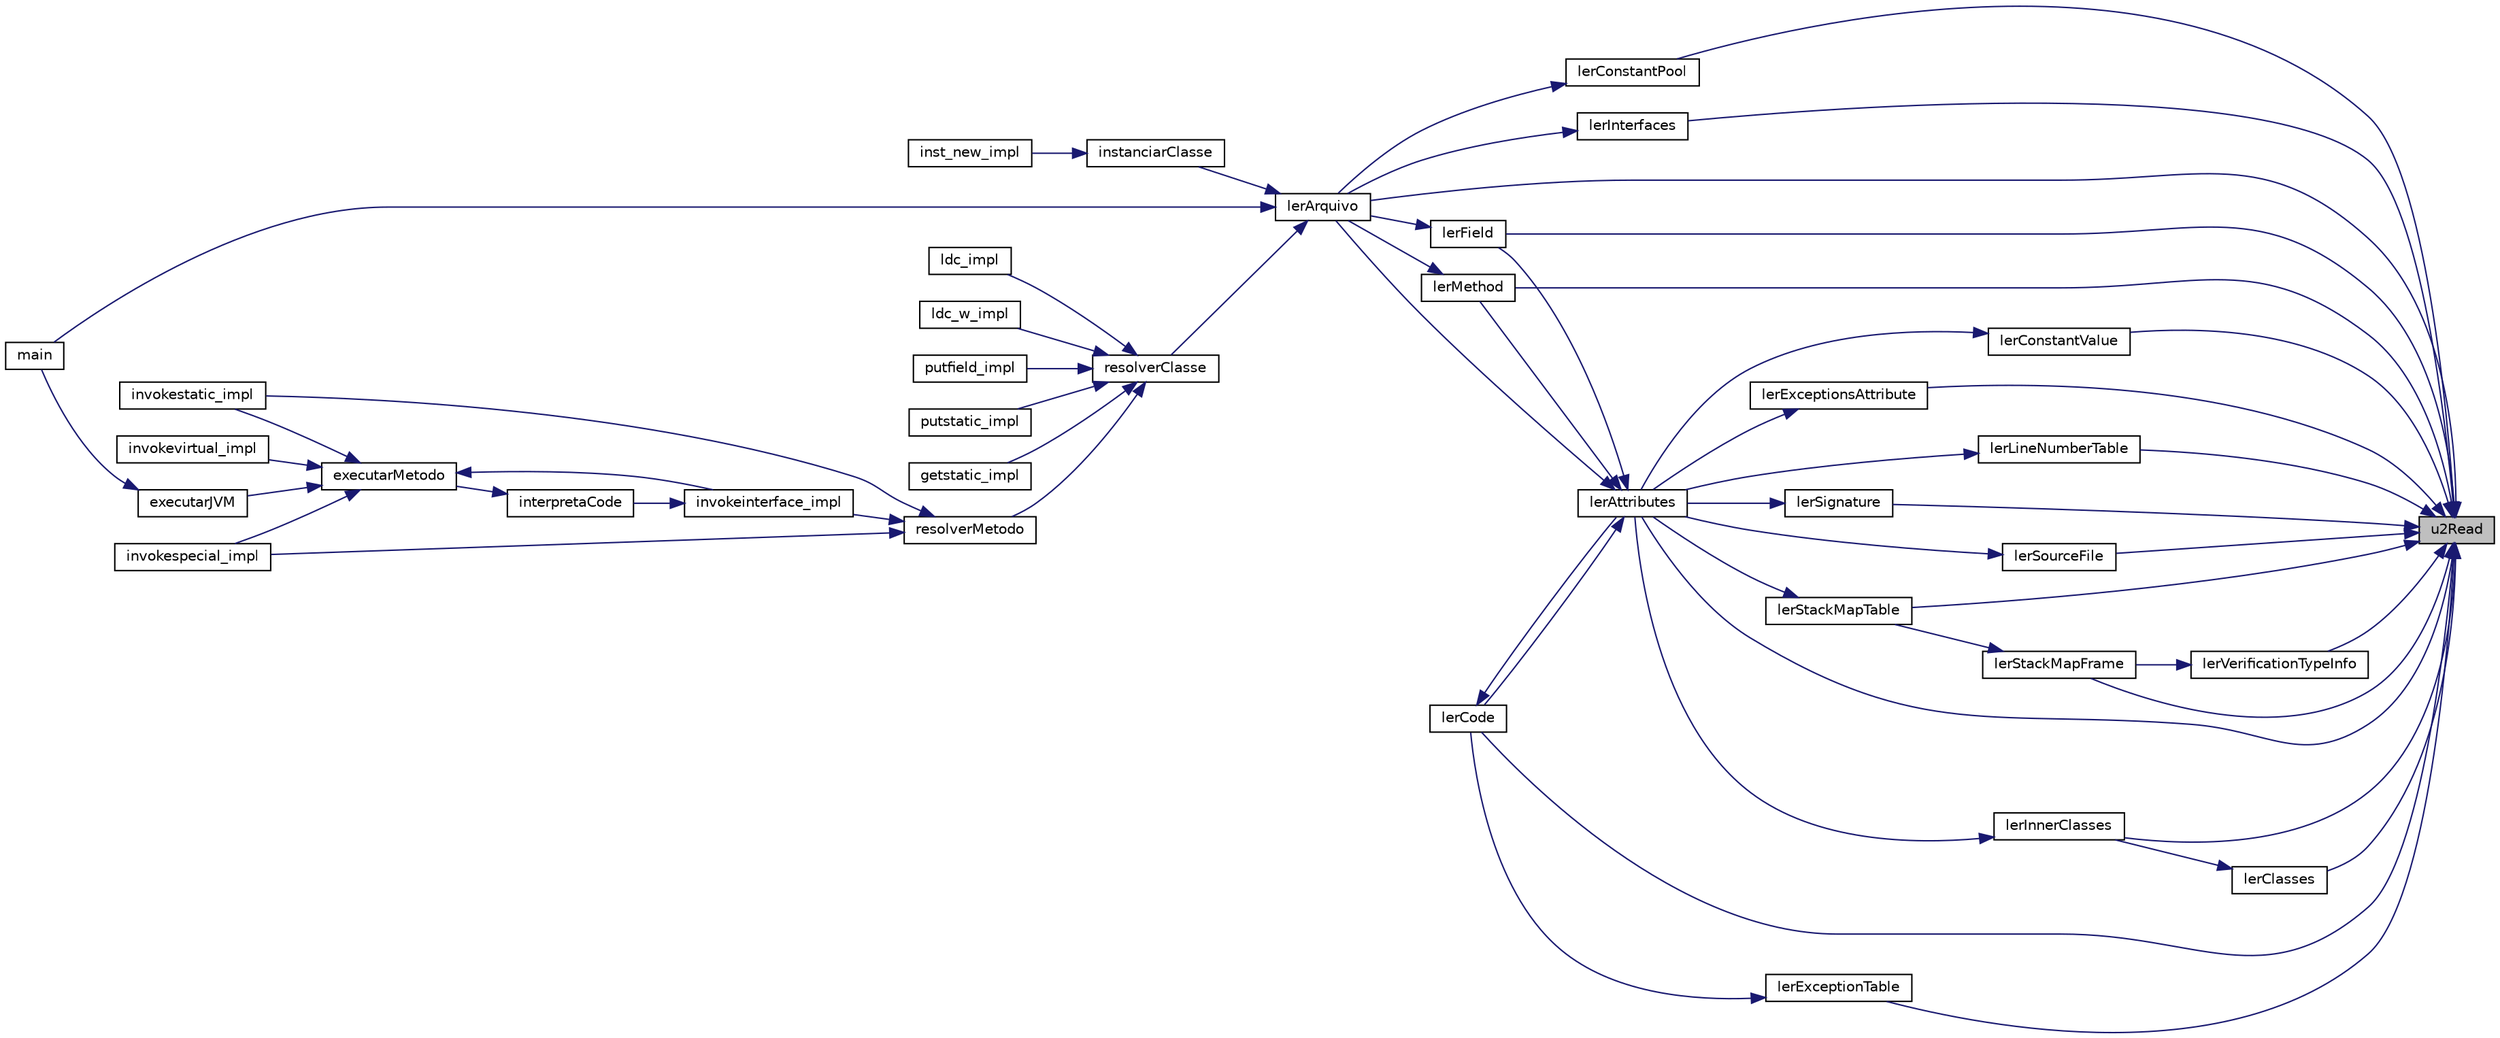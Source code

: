 digraph "u2Read"
{
 // LATEX_PDF_SIZE
  edge [fontname="Helvetica",fontsize="10",labelfontname="Helvetica",labelfontsize="10"];
  node [fontname="Helvetica",fontsize="10",shape=record];
  rankdir="RL";
  Node1 [label="u2Read",height=0.2,width=0.4,color="black", fillcolor="grey75", style="filled", fontcolor="black",tooltip="Função para ler dois bytes sem sinal do arquivo."];
  Node1 -> Node2 [dir="back",color="midnightblue",fontsize="10",style="solid",fontname="Helvetica"];
  Node2 [label="lerArquivo",height=0.2,width=0.4,color="black", fillcolor="white", style="filled",URL="$leitor_8c.html#ad5f6052224a94da47995c840ad94450b",tooltip="Função para ler um arquivo .class."];
  Node2 -> Node3 [dir="back",color="midnightblue",fontsize="10",style="solid",fontname="Helvetica"];
  Node3 [label="instanciarClasse",height=0.2,width=0.4,color="black", fillcolor="white", style="filled",URL="$interpretador_8c.html#aaca4ce4a3b0ff56f8e99e43c90ec310d",tooltip="Função para instanciar um novo objeto."];
  Node3 -> Node4 [dir="back",color="midnightblue",fontsize="10",style="solid",fontname="Helvetica"];
  Node4 [label="inst_new_impl",height=0.2,width=0.4,color="black", fillcolor="white", style="filled",URL="$interpretador_8c.html#af53dda1fb156ef04b805522fde9764ba",tooltip="Instrução para criar um novo objeto."];
  Node2 -> Node5 [dir="back",color="midnightblue",fontsize="10",style="solid",fontname="Helvetica"];
  Node5 [label="main",height=0.2,width=0.4,color="black", fillcolor="white", style="filled",URL="$main_8c.html#abf9e6b7e6f15df4b525a2e7705ba3089",tooltip="Função main do programa."];
  Node2 -> Node6 [dir="back",color="midnightblue",fontsize="10",style="solid",fontname="Helvetica"];
  Node6 [label="resolverClasse",height=0.2,width=0.4,color="black", fillcolor="white", style="filled",URL="$interpretador_8c.html#ab395271f10a32c752d8ef7e5ac7e1a1d",tooltip="Funcao para resolver (analisar e alocar) uma classe."];
  Node6 -> Node7 [dir="back",color="midnightblue",fontsize="10",style="solid",fontname="Helvetica"];
  Node7 [label="getstatic_impl",height=0.2,width=0.4,color="black", fillcolor="white", style="filled",URL="$interpretador_8c.html#aab8bb241f38d5254b4eb6a8d098bebfb",tooltip="Instrução para obter um field estático de uma classe."];
  Node6 -> Node8 [dir="back",color="midnightblue",fontsize="10",style="solid",fontname="Helvetica"];
  Node8 [label="ldc_impl",height=0.2,width=0.4,color="black", fillcolor="white", style="filled",URL="$interpretador_8c.html#a8fa4e527838bfe11ed60319f2229c608",tooltip="Faz o push de um valor presente na constant pool."];
  Node6 -> Node9 [dir="back",color="midnightblue",fontsize="10",style="solid",fontname="Helvetica"];
  Node9 [label="ldc_w_impl",height=0.2,width=0.4,color="black", fillcolor="white", style="filled",URL="$interpretador_8c.html#aa72cd615dc4d9ba8f911ea139673659a",tooltip="Faz o push de um valor presente na constant pool."];
  Node6 -> Node10 [dir="back",color="midnightblue",fontsize="10",style="solid",fontname="Helvetica"];
  Node10 [label="putfield_impl",height=0.2,width=0.4,color="black", fillcolor="white", style="filled",URL="$interpretador_8c.html#abfed0b8cbb029920687b563bcdc45637",tooltip="Instrução para setar um field em um objeto."];
  Node6 -> Node11 [dir="back",color="midnightblue",fontsize="10",style="solid",fontname="Helvetica"];
  Node11 [label="putstatic_impl",height=0.2,width=0.4,color="black", fillcolor="white", style="filled",URL="$interpretador_8c.html#a81bc4af9e545ed38b0a62650bf2ead42",tooltip="Instrução para setar um field estático em uma classe."];
  Node6 -> Node12 [dir="back",color="midnightblue",fontsize="10",style="solid",fontname="Helvetica"];
  Node12 [label="resolverMetodo",height=0.2,width=0.4,color="black", fillcolor="white", style="filled",URL="$interpretador_8c.html#a188a0af729b563a0a39acd34a31e2114",tooltip="Funcao para resolver (analisar e alocar) um metodo."];
  Node12 -> Node13 [dir="back",color="midnightblue",fontsize="10",style="solid",fontname="Helvetica"];
  Node13 [label="invokeinterface_impl",height=0.2,width=0.4,color="black", fillcolor="white", style="filled",URL="$interpretador_8c.html#a35957a03e4492547d2e84aba71d83613",tooltip="Instrução para invocar um método de interface."];
  Node13 -> Node14 [dir="back",color="midnightblue",fontsize="10",style="solid",fontname="Helvetica"];
  Node14 [label="interpretaCode",height=0.2,width=0.4,color="black", fillcolor="white", style="filled",URL="$jvm_8c.html#a287ab0660848624139fcb0bafbdf4a58",tooltip="Funcao para interpretar as instrucoes do codigo de um metodo."];
  Node14 -> Node15 [dir="back",color="midnightblue",fontsize="10",style="solid",fontname="Helvetica"];
  Node15 [label="executarMetodo",height=0.2,width=0.4,color="black", fillcolor="white", style="filled",URL="$jvm_8c.html#a7597ae8a141cbaf8e5798ae021bf2d09",tooltip="Funcao para executar o codigo de um metodo."];
  Node15 -> Node16 [dir="back",color="midnightblue",fontsize="10",style="solid",fontname="Helvetica"];
  Node16 [label="executarJVM",height=0.2,width=0.4,color="black", fillcolor="white", style="filled",URL="$jvm_8c.html#a713d35f536711d10380226694fa8721b",tooltip="Funcao que inicia a interpretacao do arquivo .class."];
  Node16 -> Node5 [dir="back",color="midnightblue",fontsize="10",style="solid",fontname="Helvetica"];
  Node15 -> Node13 [dir="back",color="midnightblue",fontsize="10",style="solid",fontname="Helvetica"];
  Node15 -> Node17 [dir="back",color="midnightblue",fontsize="10",style="solid",fontname="Helvetica"];
  Node17 [label="invokespecial_impl",height=0.2,width=0.4,color="black", fillcolor="white", style="filled",URL="$interpretador_8c.html#ac1f0ebb9e8dd948c2c9526f225e04f6f",tooltip="Instrução para invocar um método de instância."];
  Node15 -> Node18 [dir="back",color="midnightblue",fontsize="10",style="solid",fontname="Helvetica"];
  Node18 [label="invokestatic_impl",height=0.2,width=0.4,color="black", fillcolor="white", style="filled",URL="$interpretador_8c.html#ac62c789b89726a00edcab417648306be",tooltip="Instrução para invocar um método estático (método de classe)"];
  Node15 -> Node19 [dir="back",color="midnightblue",fontsize="10",style="solid",fontname="Helvetica"];
  Node19 [label="invokevirtual_impl",height=0.2,width=0.4,color="black", fillcolor="white", style="filled",URL="$interpretador_8c.html#a87210c88c859a1e732355a7ead1e2638",tooltip="Função para invocar um método de instância, geralmente utilizada para impressão em tela."];
  Node12 -> Node17 [dir="back",color="midnightblue",fontsize="10",style="solid",fontname="Helvetica"];
  Node12 -> Node18 [dir="back",color="midnightblue",fontsize="10",style="solid",fontname="Helvetica"];
  Node1 -> Node20 [dir="back",color="midnightblue",fontsize="10",style="solid",fontname="Helvetica"];
  Node20 [label="lerAttributes",height=0.2,width=0.4,color="black", fillcolor="white", style="filled",URL="$leitor_8c.html#aea2396a36307e65b0cdd8683d8b98f5c",tooltip="Função para ler a estrutura attribute info de um arquivo."];
  Node20 -> Node2 [dir="back",color="midnightblue",fontsize="10",style="solid",fontname="Helvetica"];
  Node20 -> Node21 [dir="back",color="midnightblue",fontsize="10",style="solid",fontname="Helvetica"];
  Node21 [label="lerCode",height=0.2,width=0.4,color="black", fillcolor="white", style="filled",URL="$leitor_8c.html#a21989ab0fd0e89d2d89c6d89fb724147",tooltip="Função para ler o atributo Code de um método."];
  Node21 -> Node20 [dir="back",color="midnightblue",fontsize="10",style="solid",fontname="Helvetica"];
  Node20 -> Node22 [dir="back",color="midnightblue",fontsize="10",style="solid",fontname="Helvetica"];
  Node22 [label="lerField",height=0.2,width=0.4,color="black", fillcolor="white", style="filled",URL="$leitor_8c.html#a4793c230d93f4ebc62e578370167ca62",tooltip="Função para ler os fields do arquivo .class."];
  Node22 -> Node2 [dir="back",color="midnightblue",fontsize="10",style="solid",fontname="Helvetica"];
  Node20 -> Node23 [dir="back",color="midnightblue",fontsize="10",style="solid",fontname="Helvetica"];
  Node23 [label="lerMethod",height=0.2,width=0.4,color="black", fillcolor="white", style="filled",URL="$leitor_8c.html#a4fef11db37eccd2708dc31003cebfb8b",tooltip="Função que lê os métodos de uma classe."];
  Node23 -> Node2 [dir="back",color="midnightblue",fontsize="10",style="solid",fontname="Helvetica"];
  Node1 -> Node24 [dir="back",color="midnightblue",fontsize="10",style="solid",fontname="Helvetica"];
  Node24 [label="lerClasses",height=0.2,width=0.4,color="black", fillcolor="white", style="filled",URL="$leitor_8c.html#a747d0e4ca3fad05653a5fe8cc9b18059",tooltip="Função para ler atributos das inner classes da classe sendo lida."];
  Node24 -> Node25 [dir="back",color="midnightblue",fontsize="10",style="solid",fontname="Helvetica"];
  Node25 [label="lerInnerClasses",height=0.2,width=0.4,color="black", fillcolor="white", style="filled",URL="$leitor_8c.html#a0be83c6d847ed11268ab102b707b9daf",tooltip="Função para ler as inner classes de uma classe."];
  Node25 -> Node20 [dir="back",color="midnightblue",fontsize="10",style="solid",fontname="Helvetica"];
  Node1 -> Node21 [dir="back",color="midnightblue",fontsize="10",style="solid",fontname="Helvetica"];
  Node1 -> Node26 [dir="back",color="midnightblue",fontsize="10",style="solid",fontname="Helvetica"];
  Node26 [label="lerConstantPool",height=0.2,width=0.4,color="black", fillcolor="white", style="filled",URL="$leitor_8c.html#a6e71eb4348d6f18904ad0cd1ac8c30b7",tooltip="A função lê uma constant pool de um arquivo .class."];
  Node26 -> Node2 [dir="back",color="midnightblue",fontsize="10",style="solid",fontname="Helvetica"];
  Node1 -> Node27 [dir="back",color="midnightblue",fontsize="10",style="solid",fontname="Helvetica"];
  Node27 [label="lerConstantValue",height=0.2,width=0.4,color="black", fillcolor="white", style="filled",URL="$leitor_8c.html#ad07cfb5cb640586c91c21a230729e1ef",tooltip="Função para ler o atributo constant value de um field que apresenta modificador constante."];
  Node27 -> Node20 [dir="back",color="midnightblue",fontsize="10",style="solid",fontname="Helvetica"];
  Node1 -> Node28 [dir="back",color="midnightblue",fontsize="10",style="solid",fontname="Helvetica"];
  Node28 [label="lerExceptionsAttribute",height=0.2,width=0.4,color="black", fillcolor="white", style="filled",URL="$leitor_8c.html#ac2cffe73312f3b5cd431fcefdf63c2b2",tooltip="Função para ler o exception attribute."];
  Node28 -> Node20 [dir="back",color="midnightblue",fontsize="10",style="solid",fontname="Helvetica"];
  Node1 -> Node29 [dir="back",color="midnightblue",fontsize="10",style="solid",fontname="Helvetica"];
  Node29 [label="lerExceptionTable",height=0.2,width=0.4,color="black", fillcolor="white", style="filled",URL="$leitor_8c.html#adc1e35320b59411e51014ded6dcf05cb",tooltip="Função para ler a exception table de Code."];
  Node29 -> Node21 [dir="back",color="midnightblue",fontsize="10",style="solid",fontname="Helvetica"];
  Node1 -> Node22 [dir="back",color="midnightblue",fontsize="10",style="solid",fontname="Helvetica"];
  Node1 -> Node25 [dir="back",color="midnightblue",fontsize="10",style="solid",fontname="Helvetica"];
  Node1 -> Node30 [dir="back",color="midnightblue",fontsize="10",style="solid",fontname="Helvetica"];
  Node30 [label="lerInterfaces",height=0.2,width=0.4,color="black", fillcolor="white", style="filled",URL="$leitor_8c.html#a95037bd963897772379706f5d81a093e",tooltip="Função para ler as interfaces de um arquivo .class."];
  Node30 -> Node2 [dir="back",color="midnightblue",fontsize="10",style="solid",fontname="Helvetica"];
  Node1 -> Node31 [dir="back",color="midnightblue",fontsize="10",style="solid",fontname="Helvetica"];
  Node31 [label="lerLineNumberTable",height=0.2,width=0.4,color="black", fillcolor="white", style="filled",URL="$leitor_8c.html#a0213ca964142936d17be89a99172838a",tooltip="Função para ler o atributo Line Number Table de um atributo Code de um método."];
  Node31 -> Node20 [dir="back",color="midnightblue",fontsize="10",style="solid",fontname="Helvetica"];
  Node1 -> Node23 [dir="back",color="midnightblue",fontsize="10",style="solid",fontname="Helvetica"];
  Node1 -> Node32 [dir="back",color="midnightblue",fontsize="10",style="solid",fontname="Helvetica"];
  Node32 [label="lerSignature",height=0.2,width=0.4,color="black", fillcolor="white", style="filled",URL="$leitor_8c.html#a7fad9b5fa5b2afb45120df49fbc0943f",tooltip="Função para ler o atributo signature do arquivo .class sendo lido."];
  Node32 -> Node20 [dir="back",color="midnightblue",fontsize="10",style="solid",fontname="Helvetica"];
  Node1 -> Node33 [dir="back",color="midnightblue",fontsize="10",style="solid",fontname="Helvetica"];
  Node33 [label="lerSourceFile",height=0.2,width=0.4,color="black", fillcolor="white", style="filled",URL="$leitor_8c.html#abc117d7e0ad0eaf4fcad8ce74c540ac8",tooltip="Função para ler o atributo source file."];
  Node33 -> Node20 [dir="back",color="midnightblue",fontsize="10",style="solid",fontname="Helvetica"];
  Node1 -> Node34 [dir="back",color="midnightblue",fontsize="10",style="solid",fontname="Helvetica"];
  Node34 [label="lerStackMapFrame",height=0.2,width=0.4,color="black", fillcolor="white", style="filled",URL="$leitor_8c.html#aeffa8ecc94a0347ba87d6f959b7c1038",tooltip="Função para ler o atributo stack map frame."];
  Node34 -> Node35 [dir="back",color="midnightblue",fontsize="10",style="solid",fontname="Helvetica"];
  Node35 [label="lerStackMapTable",height=0.2,width=0.4,color="black", fillcolor="white", style="filled",URL="$leitor_8c.html#af3ac5558a96bb8d736a2f1a9551a6abf",tooltip="Função para ler o atributo stack map table dentro de Code."];
  Node35 -> Node20 [dir="back",color="midnightblue",fontsize="10",style="solid",fontname="Helvetica"];
  Node1 -> Node35 [dir="back",color="midnightblue",fontsize="10",style="solid",fontname="Helvetica"];
  Node1 -> Node36 [dir="back",color="midnightblue",fontsize="10",style="solid",fontname="Helvetica"];
  Node36 [label="lerVerificationTypeInfo",height=0.2,width=0.4,color="black", fillcolor="white", style="filled",URL="$leitor_8c.html#a22c850c4ba723be511cb21ccef445e36",tooltip="Função para ler o atributo verification_type_info."];
  Node36 -> Node34 [dir="back",color="midnightblue",fontsize="10",style="solid",fontname="Helvetica"];
}
